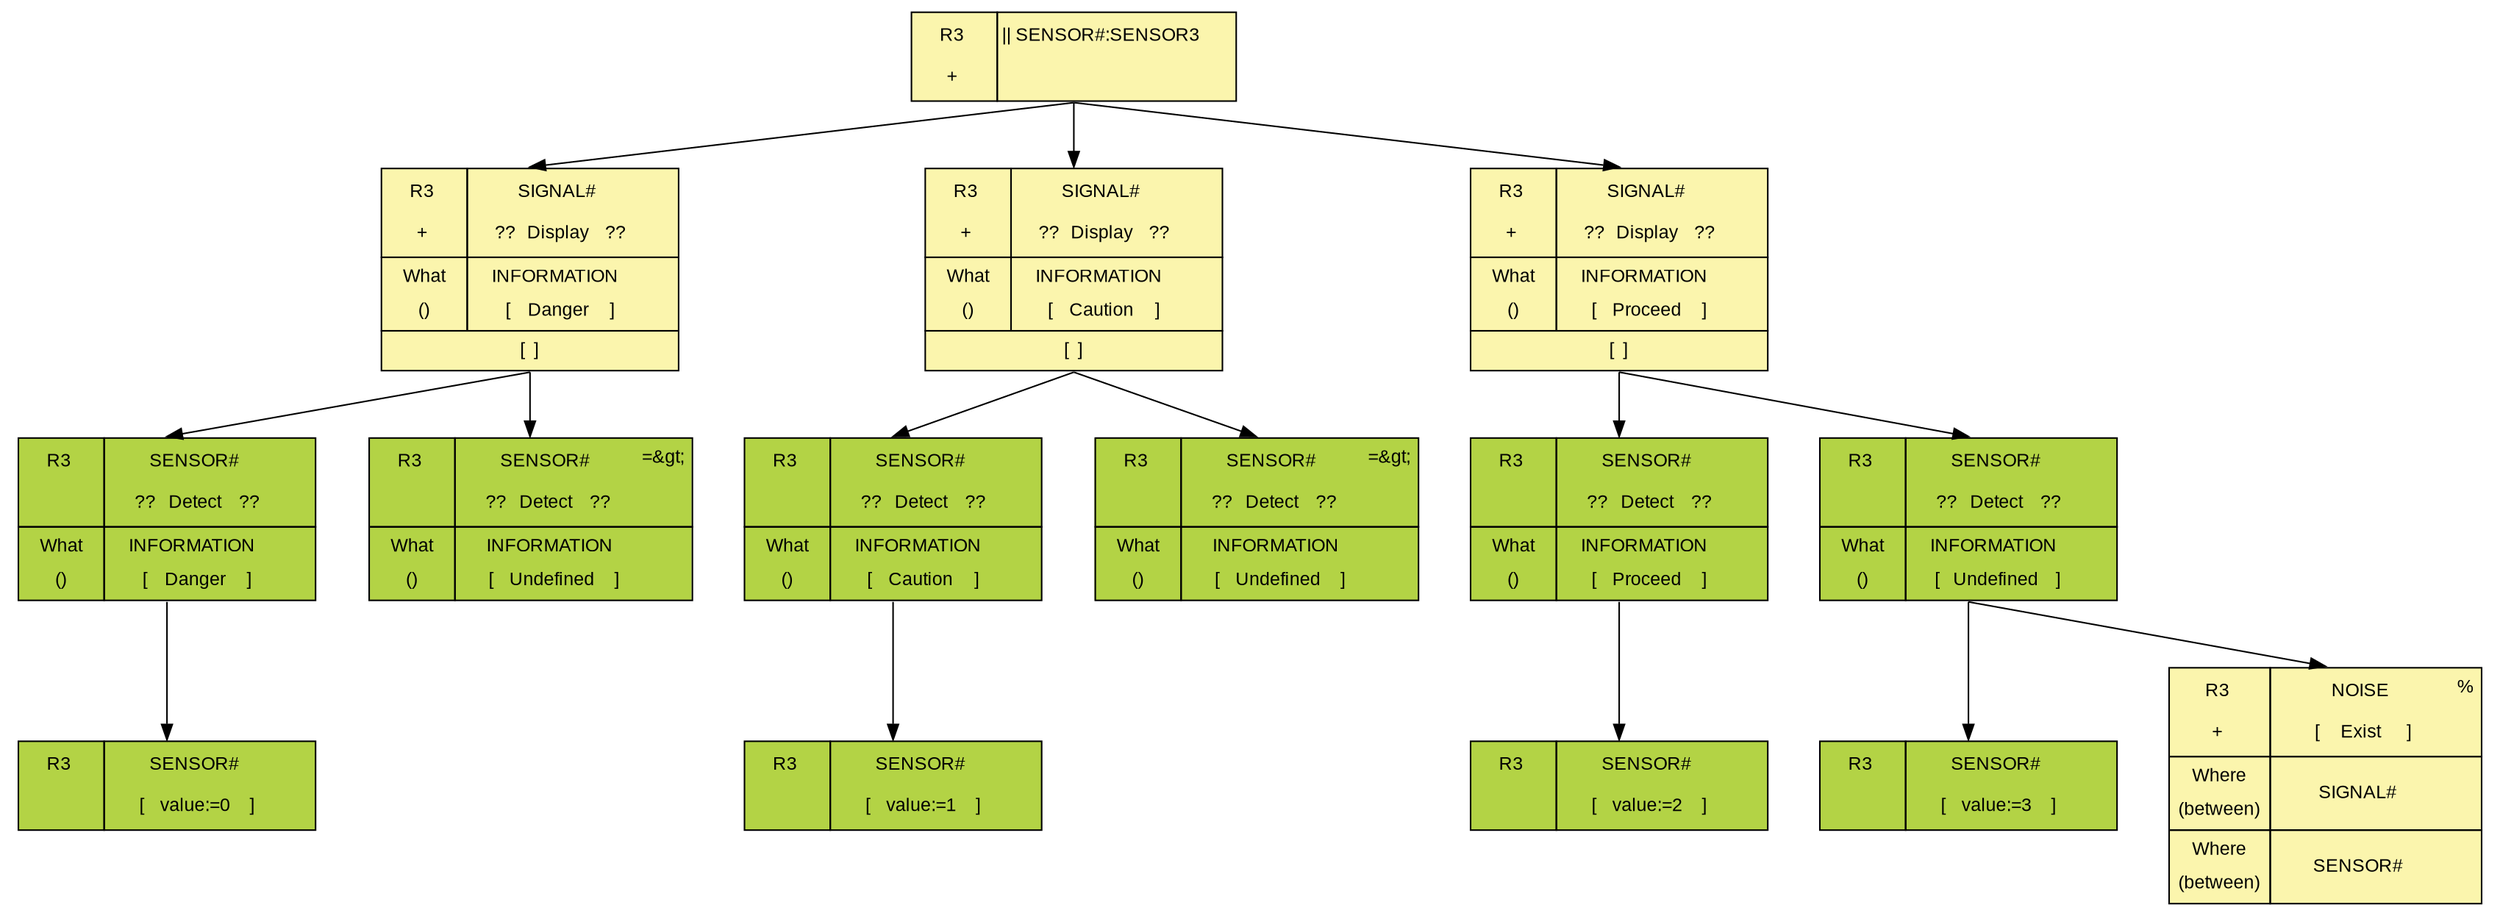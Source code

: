 digraph structs {
	splines="line" 
	node [shape=plaintext, fontname=Arial, fontsize=12]; 
	n1 [label=<<TABLE BORDER="0" BGCOLOR="#FBF5AD" CELLBORDER="0" CELLSPACING="0" CELLPADDING="0" PORT="p"><TR><TD><TABLE BORDER="1" CELLBORDER="0" CELLSPACING="2" CELLPADDING="0"><TR><TD  WIDTH="50" HEIGHT="25">R3 </TD></TR><TR><TD  WIDTH="50" HEIGHT="25">+ </TD></TR></TABLE></TD><TD><TABLE BORDER="1" CELLBORDER="0" CELLSPACING="2" CELLPADDING="0"><TR><TD  HEIGHT="25" WIDTH="115" PORT="top">|| SENSOR#:SENSOR3 </TD><TD  WIDTH="15" HEIGHT="25"><TABLE BORDER="0" CELLBORDER="0" CELLSPACING="2" CELLPADDING="0"><TR><TD></TD></TR><TR><TD></TD></TR></TABLE></TD></TR><TR><TD  HEIGHT="25" WIDTH="115"><TABLE BORDER="0" CELLBORDER="0" CELLSPACING="0" CELLPADDING="0"><TR><TD ALIGN="RIGHT"></TD><TD> </TD><TD ALIGN="LEFT"></TD></TR></TABLE></TD></TR></TABLE></TD></TR></TABLE>>]; 
	n2 [label=<<TABLE BORDER="0" BGCOLOR="#FBF5AD" CELLBORDER="0" CELLSPACING="0" CELLPADDING="0" PORT="p"><TR><TD><TABLE BORDER="1" CELLBORDER="0" CELLSPACING="2" CELLPADDING="0"><TR><TD  WIDTH="50" HEIGHT="25">R3 </TD></TR><TR><TD  WIDTH="50" HEIGHT="25">+ </TD></TR></TABLE></TD><TD><TABLE BORDER="1" CELLBORDER="0" CELLSPACING="2" CELLPADDING="0"><TR><TD  HEIGHT="25" WIDTH="115" PORT="top">SIGNAL# </TD><TD  WIDTH="15" HEIGHT="25"><TABLE BORDER="0" CELLBORDER="0" CELLSPACING="2" CELLPADDING="0"><TR><TD></TD></TR><TR><TD></TD></TR></TABLE></TD></TR><TR><TD  HEIGHT="25" WIDTH="115"><TABLE BORDER="0" CELLBORDER="0" CELLSPACING="0" CELLPADDING="0"><TR><TD ALIGN="RIGHT">??</TD><TD>Display </TD><TD ALIGN="LEFT">??</TD></TR></TABLE></TD></TR></TABLE></TD></TR><TR><TD><TABLE BORDER="1" CELLBORDER="0" CELLSPACING="2" CELLPADDING="0"><TR><TD  WIDTH="50" HEIGHT="20"> What </TD></TR><TR><TD  WIDTH="50" HEIGHT="20"> () </TD></TR></TABLE></TD><TD><TABLE BORDER="1" CELLBORDER="0" CELLSPACING="2" CELLPADDING="0"><TR><TD  HEIGHT="20" WIDTH="115" PORT="top">INFORMATION  </TD><TD  HEIGHT="20" WIDTH="15"> </TD></TR><TR><TD  HEIGHT="20" WIDTH="115"><TABLE BORDER="0" CELLBORDER="0" CELLSPACING="0" CELLPADDING="0"><TR><TD ALIGN="RIGHT">[</TD><TD>Danger </TD><TD ALIGN="LEFT">&#93;</TD></TR></TABLE></TD></TR></TABLE></TD></TR><TR><TD COLSPAN="2"><TABLE BORDER="1" CELLBORDER="0" CELLSPACING="2" CELLPADDING="0" ><TR><TD  WIDTH="0" HEIGHT="20">[  ]</TD></TR></TABLE></TD></TR></TABLE>>]; 
	n3 [label=<<TABLE BORDER="0" BGCOLOR="#B3D345" CELLBORDER="0" CELLSPACING="0" CELLPADDING="0" PORT="p"><TR><TD><TABLE BORDER="1" CELLBORDER="0" CELLSPACING="2" CELLPADDING="0"><TR><TD  WIDTH="50" HEIGHT="25">R3 </TD></TR><TR><TD  WIDTH="50" HEIGHT="25"> </TD></TR></TABLE></TD><TD><TABLE BORDER="1" CELLBORDER="0" CELLSPACING="2" CELLPADDING="0"><TR><TD  HEIGHT="25" WIDTH="115" PORT="top">SENSOR# </TD><TD  WIDTH="15" HEIGHT="25"><TABLE BORDER="0" CELLBORDER="0" CELLSPACING="2" CELLPADDING="0"><TR><TD></TD></TR><TR><TD></TD></TR></TABLE></TD></TR><TR><TD  HEIGHT="25" WIDTH="115"><TABLE BORDER="0" CELLBORDER="0" CELLSPACING="0" CELLPADDING="0"><TR><TD ALIGN="RIGHT">??</TD><TD>Detect </TD><TD ALIGN="LEFT">??</TD></TR></TABLE></TD></TR></TABLE></TD></TR><TR><TD><TABLE BORDER="1" CELLBORDER="0" CELLSPACING="2" CELLPADDING="0"><TR><TD  WIDTH="50" HEIGHT="20"> What </TD></TR><TR><TD  WIDTH="50" HEIGHT="20"> () </TD></TR></TABLE></TD><TD><TABLE BORDER="1" CELLBORDER="0" CELLSPACING="2" CELLPADDING="0"><TR><TD  HEIGHT="20" WIDTH="115" PORT="top">INFORMATION  </TD><TD  HEIGHT="20" WIDTH="15"> </TD></TR><TR><TD  HEIGHT="20" WIDTH="115"><TABLE BORDER="0" CELLBORDER="0" CELLSPACING="0" CELLPADDING="0"><TR><TD ALIGN="RIGHT">[</TD><TD>Danger </TD><TD ALIGN="LEFT">&#93;</TD></TR></TABLE></TD></TR></TABLE></TD></TR></TABLE>>]; 
	n4 [label=<<TABLE BORDER="0" BGCOLOR="#B3D345" CELLBORDER="0" CELLSPACING="0" CELLPADDING="0" PORT="p"><TR><TD><TABLE BORDER="1" CELLBORDER="0" CELLSPACING="2" CELLPADDING="0"><TR><TD  WIDTH="50" HEIGHT="25">R3 </TD></TR><TR><TD  WIDTH="50" HEIGHT="25"> </TD></TR></TABLE></TD><TD><TABLE BORDER="1" CELLBORDER="0" CELLSPACING="2" CELLPADDING="0"><TR><TD  HEIGHT="25" WIDTH="115" PORT="top">SENSOR# </TD><TD  WIDTH="15" HEIGHT="25"><TABLE BORDER="0" CELLBORDER="0" CELLSPACING="2" CELLPADDING="0"><TR><TD></TD></TR><TR><TD></TD></TR></TABLE></TD></TR><TR><TD  HEIGHT="25" WIDTH="115"><TABLE BORDER="0" CELLBORDER="0" CELLSPACING="0" CELLPADDING="0"><TR><TD ALIGN="RIGHT">[</TD><TD>value:=0 </TD><TD ALIGN="LEFT">&#93;</TD></TR></TABLE></TD></TR></TABLE></TD></TR></TABLE>>]; 
	n5 [label=<<TABLE BORDER="0" BGCOLOR="#B3D345" CELLBORDER="0" CELLSPACING="0" CELLPADDING="0" PORT="p"><TR><TD><TABLE BORDER="1" CELLBORDER="0" CELLSPACING="2" CELLPADDING="0"><TR><TD  WIDTH="50" HEIGHT="25">R3 </TD></TR><TR><TD  WIDTH="50" HEIGHT="25"> </TD></TR></TABLE></TD><TD><TABLE BORDER="1" CELLBORDER="0" CELLSPACING="2" CELLPADDING="0"><TR><TD  HEIGHT="25" WIDTH="115" PORT="top">SENSOR# </TD><TD  WIDTH="15" HEIGHT="25"><TABLE BORDER="0" CELLBORDER="0" CELLSPACING="2" CELLPADDING="0"><TR><TD>=&amp;gt;</TD></TR><TR><TD></TD></TR></TABLE></TD></TR><TR><TD  HEIGHT="25" WIDTH="115"><TABLE BORDER="0" CELLBORDER="0" CELLSPACING="0" CELLPADDING="0"><TR><TD ALIGN="RIGHT">??</TD><TD>Detect </TD><TD ALIGN="LEFT">??</TD></TR></TABLE></TD></TR></TABLE></TD></TR><TR><TD><TABLE BORDER="1" CELLBORDER="0" CELLSPACING="2" CELLPADDING="0"><TR><TD  WIDTH="50" HEIGHT="20"> What </TD></TR><TR><TD  WIDTH="50" HEIGHT="20"> () </TD></TR></TABLE></TD><TD><TABLE BORDER="1" CELLBORDER="0" CELLSPACING="2" CELLPADDING="0"><TR><TD  HEIGHT="20" WIDTH="115" PORT="top">INFORMATION  </TD><TD  HEIGHT="20" WIDTH="15"> </TD></TR><TR><TD  HEIGHT="20" WIDTH="115"><TABLE BORDER="0" CELLBORDER="0" CELLSPACING="0" CELLPADDING="0"><TR><TD ALIGN="RIGHT">[</TD><TD>Undefined </TD><TD ALIGN="LEFT">&#93;</TD></TR></TABLE></TD></TR></TABLE></TD></TR></TABLE>>]; 
	n6 [label=<<TABLE BORDER="0" BGCOLOR="#FBF5AD" CELLBORDER="0" CELLSPACING="0" CELLPADDING="0" PORT="p"><TR><TD><TABLE BORDER="1" CELLBORDER="0" CELLSPACING="2" CELLPADDING="0"><TR><TD  WIDTH="50" HEIGHT="25">R3 </TD></TR><TR><TD  WIDTH="50" HEIGHT="25">+ </TD></TR></TABLE></TD><TD><TABLE BORDER="1" CELLBORDER="0" CELLSPACING="2" CELLPADDING="0"><TR><TD  HEIGHT="25" WIDTH="115" PORT="top">SIGNAL# </TD><TD  WIDTH="15" HEIGHT="25"><TABLE BORDER="0" CELLBORDER="0" CELLSPACING="2" CELLPADDING="0"><TR><TD></TD></TR><TR><TD></TD></TR></TABLE></TD></TR><TR><TD  HEIGHT="25" WIDTH="115"><TABLE BORDER="0" CELLBORDER="0" CELLSPACING="0" CELLPADDING="0"><TR><TD ALIGN="RIGHT">??</TD><TD>Display </TD><TD ALIGN="LEFT">??</TD></TR></TABLE></TD></TR></TABLE></TD></TR><TR><TD><TABLE BORDER="1" CELLBORDER="0" CELLSPACING="2" CELLPADDING="0"><TR><TD  WIDTH="50" HEIGHT="20"> What </TD></TR><TR><TD  WIDTH="50" HEIGHT="20"> () </TD></TR></TABLE></TD><TD><TABLE BORDER="1" CELLBORDER="0" CELLSPACING="2" CELLPADDING="0"><TR><TD  HEIGHT="20" WIDTH="115" PORT="top">INFORMATION  </TD><TD  HEIGHT="20" WIDTH="15"> </TD></TR><TR><TD  HEIGHT="20" WIDTH="115"><TABLE BORDER="0" CELLBORDER="0" CELLSPACING="0" CELLPADDING="0"><TR><TD ALIGN="RIGHT">[</TD><TD>Caution </TD><TD ALIGN="LEFT">&#93;</TD></TR></TABLE></TD></TR></TABLE></TD></TR><TR><TD COLSPAN="2"><TABLE BORDER="1" CELLBORDER="0" CELLSPACING="2" CELLPADDING="0" ><TR><TD  WIDTH="0" HEIGHT="20">[  ]</TD></TR></TABLE></TD></TR></TABLE>>]; 
	n7 [label=<<TABLE BORDER="0" BGCOLOR="#B3D345" CELLBORDER="0" CELLSPACING="0" CELLPADDING="0" PORT="p"><TR><TD><TABLE BORDER="1" CELLBORDER="0" CELLSPACING="2" CELLPADDING="0"><TR><TD  WIDTH="50" HEIGHT="25">R3 </TD></TR><TR><TD  WIDTH="50" HEIGHT="25"> </TD></TR></TABLE></TD><TD><TABLE BORDER="1" CELLBORDER="0" CELLSPACING="2" CELLPADDING="0"><TR><TD  HEIGHT="25" WIDTH="115" PORT="top">SENSOR# </TD><TD  WIDTH="15" HEIGHT="25"><TABLE BORDER="0" CELLBORDER="0" CELLSPACING="2" CELLPADDING="0"><TR><TD></TD></TR><TR><TD></TD></TR></TABLE></TD></TR><TR><TD  HEIGHT="25" WIDTH="115"><TABLE BORDER="0" CELLBORDER="0" CELLSPACING="0" CELLPADDING="0"><TR><TD ALIGN="RIGHT">??</TD><TD>Detect </TD><TD ALIGN="LEFT">??</TD></TR></TABLE></TD></TR></TABLE></TD></TR><TR><TD><TABLE BORDER="1" CELLBORDER="0" CELLSPACING="2" CELLPADDING="0"><TR><TD  WIDTH="50" HEIGHT="20"> What </TD></TR><TR><TD  WIDTH="50" HEIGHT="20"> () </TD></TR></TABLE></TD><TD><TABLE BORDER="1" CELLBORDER="0" CELLSPACING="2" CELLPADDING="0"><TR><TD  HEIGHT="20" WIDTH="115" PORT="top">INFORMATION  </TD><TD  HEIGHT="20" WIDTH="15"> </TD></TR><TR><TD  HEIGHT="20" WIDTH="115"><TABLE BORDER="0" CELLBORDER="0" CELLSPACING="0" CELLPADDING="0"><TR><TD ALIGN="RIGHT">[</TD><TD>Caution </TD><TD ALIGN="LEFT">&#93;</TD></TR></TABLE></TD></TR></TABLE></TD></TR></TABLE>>]; 
	n8 [label=<<TABLE BORDER="0" BGCOLOR="#B3D345" CELLBORDER="0" CELLSPACING="0" CELLPADDING="0" PORT="p"><TR><TD><TABLE BORDER="1" CELLBORDER="0" CELLSPACING="2" CELLPADDING="0"><TR><TD  WIDTH="50" HEIGHT="25">R3 </TD></TR><TR><TD  WIDTH="50" HEIGHT="25"> </TD></TR></TABLE></TD><TD><TABLE BORDER="1" CELLBORDER="0" CELLSPACING="2" CELLPADDING="0"><TR><TD  HEIGHT="25" WIDTH="115" PORT="top">SENSOR# </TD><TD  WIDTH="15" HEIGHT="25"><TABLE BORDER="0" CELLBORDER="0" CELLSPACING="2" CELLPADDING="0"><TR><TD></TD></TR><TR><TD></TD></TR></TABLE></TD></TR><TR><TD  HEIGHT="25" WIDTH="115"><TABLE BORDER="0" CELLBORDER="0" CELLSPACING="0" CELLPADDING="0"><TR><TD ALIGN="RIGHT">[</TD><TD>value:=1 </TD><TD ALIGN="LEFT">&#93;</TD></TR></TABLE></TD></TR></TABLE></TD></TR></TABLE>>]; 
	n9 [label=<<TABLE BORDER="0" BGCOLOR="#B3D345" CELLBORDER="0" CELLSPACING="0" CELLPADDING="0" PORT="p"><TR><TD><TABLE BORDER="1" CELLBORDER="0" CELLSPACING="2" CELLPADDING="0"><TR><TD  WIDTH="50" HEIGHT="25">R3 </TD></TR><TR><TD  WIDTH="50" HEIGHT="25"> </TD></TR></TABLE></TD><TD><TABLE BORDER="1" CELLBORDER="0" CELLSPACING="2" CELLPADDING="0"><TR><TD  HEIGHT="25" WIDTH="115" PORT="top">SENSOR# </TD><TD  WIDTH="15" HEIGHT="25"><TABLE BORDER="0" CELLBORDER="0" CELLSPACING="2" CELLPADDING="0"><TR><TD>=&amp;gt;</TD></TR><TR><TD></TD></TR></TABLE></TD></TR><TR><TD  HEIGHT="25" WIDTH="115"><TABLE BORDER="0" CELLBORDER="0" CELLSPACING="0" CELLPADDING="0"><TR><TD ALIGN="RIGHT">??</TD><TD>Detect </TD><TD ALIGN="LEFT">??</TD></TR></TABLE></TD></TR></TABLE></TD></TR><TR><TD><TABLE BORDER="1" CELLBORDER="0" CELLSPACING="2" CELLPADDING="0"><TR><TD  WIDTH="50" HEIGHT="20"> What </TD></TR><TR><TD  WIDTH="50" HEIGHT="20"> () </TD></TR></TABLE></TD><TD><TABLE BORDER="1" CELLBORDER="0" CELLSPACING="2" CELLPADDING="0"><TR><TD  HEIGHT="20" WIDTH="115" PORT="top">INFORMATION  </TD><TD  HEIGHT="20" WIDTH="15"> </TD></TR><TR><TD  HEIGHT="20" WIDTH="115"><TABLE BORDER="0" CELLBORDER="0" CELLSPACING="0" CELLPADDING="0"><TR><TD ALIGN="RIGHT">[</TD><TD>Undefined </TD><TD ALIGN="LEFT">&#93;</TD></TR></TABLE></TD></TR></TABLE></TD></TR></TABLE>>]; 
	n10 [label=<<TABLE BORDER="0" BGCOLOR="#FBF5AD" CELLBORDER="0" CELLSPACING="0" CELLPADDING="0" PORT="p"><TR><TD><TABLE BORDER="1" CELLBORDER="0" CELLSPACING="2" CELLPADDING="0"><TR><TD  WIDTH="50" HEIGHT="25">R3 </TD></TR><TR><TD  WIDTH="50" HEIGHT="25">+ </TD></TR></TABLE></TD><TD><TABLE BORDER="1" CELLBORDER="0" CELLSPACING="2" CELLPADDING="0"><TR><TD  HEIGHT="25" WIDTH="115" PORT="top">SIGNAL# </TD><TD  WIDTH="15" HEIGHT="25"><TABLE BORDER="0" CELLBORDER="0" CELLSPACING="2" CELLPADDING="0"><TR><TD></TD></TR><TR><TD></TD></TR></TABLE></TD></TR><TR><TD  HEIGHT="25" WIDTH="115"><TABLE BORDER="0" CELLBORDER="0" CELLSPACING="0" CELLPADDING="0"><TR><TD ALIGN="RIGHT">??</TD><TD>Display </TD><TD ALIGN="LEFT">??</TD></TR></TABLE></TD></TR></TABLE></TD></TR><TR><TD><TABLE BORDER="1" CELLBORDER="0" CELLSPACING="2" CELLPADDING="0"><TR><TD  WIDTH="50" HEIGHT="20"> What </TD></TR><TR><TD  WIDTH="50" HEIGHT="20"> () </TD></TR></TABLE></TD><TD><TABLE BORDER="1" CELLBORDER="0" CELLSPACING="2" CELLPADDING="0"><TR><TD  HEIGHT="20" WIDTH="115" PORT="top">INFORMATION  </TD><TD  HEIGHT="20" WIDTH="15"> </TD></TR><TR><TD  HEIGHT="20" WIDTH="115"><TABLE BORDER="0" CELLBORDER="0" CELLSPACING="0" CELLPADDING="0"><TR><TD ALIGN="RIGHT">[</TD><TD>Proceed </TD><TD ALIGN="LEFT">&#93;</TD></TR></TABLE></TD></TR></TABLE></TD></TR><TR><TD COLSPAN="2"><TABLE BORDER="1" CELLBORDER="0" CELLSPACING="2" CELLPADDING="0" ><TR><TD  WIDTH="0" HEIGHT="20">[  ]</TD></TR></TABLE></TD></TR></TABLE>>]; 
	n11 [label=<<TABLE BORDER="0" BGCOLOR="#B3D345" CELLBORDER="0" CELLSPACING="0" CELLPADDING="0" PORT="p"><TR><TD><TABLE BORDER="1" CELLBORDER="0" CELLSPACING="2" CELLPADDING="0"><TR><TD  WIDTH="50" HEIGHT="25">R3 </TD></TR><TR><TD  WIDTH="50" HEIGHT="25"> </TD></TR></TABLE></TD><TD><TABLE BORDER="1" CELLBORDER="0" CELLSPACING="2" CELLPADDING="0"><TR><TD  HEIGHT="25" WIDTH="115" PORT="top">SENSOR# </TD><TD  WIDTH="15" HEIGHT="25"><TABLE BORDER="0" CELLBORDER="0" CELLSPACING="2" CELLPADDING="0"><TR><TD></TD></TR><TR><TD></TD></TR></TABLE></TD></TR><TR><TD  HEIGHT="25" WIDTH="115"><TABLE BORDER="0" CELLBORDER="0" CELLSPACING="0" CELLPADDING="0"><TR><TD ALIGN="RIGHT">??</TD><TD>Detect </TD><TD ALIGN="LEFT">??</TD></TR></TABLE></TD></TR></TABLE></TD></TR><TR><TD><TABLE BORDER="1" CELLBORDER="0" CELLSPACING="2" CELLPADDING="0"><TR><TD  WIDTH="50" HEIGHT="20"> What </TD></TR><TR><TD  WIDTH="50" HEIGHT="20"> () </TD></TR></TABLE></TD><TD><TABLE BORDER="1" CELLBORDER="0" CELLSPACING="2" CELLPADDING="0"><TR><TD  HEIGHT="20" WIDTH="115" PORT="top">INFORMATION  </TD><TD  HEIGHT="20" WIDTH="15"> </TD></TR><TR><TD  HEIGHT="20" WIDTH="115"><TABLE BORDER="0" CELLBORDER="0" CELLSPACING="0" CELLPADDING="0"><TR><TD ALIGN="RIGHT">[</TD><TD>Proceed </TD><TD ALIGN="LEFT">&#93;</TD></TR></TABLE></TD></TR></TABLE></TD></TR></TABLE>>]; 
	n12 [label=<<TABLE BORDER="0" BGCOLOR="#B3D345" CELLBORDER="0" CELLSPACING="0" CELLPADDING="0" PORT="p"><TR><TD><TABLE BORDER="1" CELLBORDER="0" CELLSPACING="2" CELLPADDING="0"><TR><TD  WIDTH="50" HEIGHT="25">R3 </TD></TR><TR><TD  WIDTH="50" HEIGHT="25"> </TD></TR></TABLE></TD><TD><TABLE BORDER="1" CELLBORDER="0" CELLSPACING="2" CELLPADDING="0"><TR><TD  HEIGHT="25" WIDTH="115" PORT="top">SENSOR# </TD><TD  WIDTH="15" HEIGHT="25"><TABLE BORDER="0" CELLBORDER="0" CELLSPACING="2" CELLPADDING="0"><TR><TD></TD></TR><TR><TD></TD></TR></TABLE></TD></TR><TR><TD  HEIGHT="25" WIDTH="115"><TABLE BORDER="0" CELLBORDER="0" CELLSPACING="0" CELLPADDING="0"><TR><TD ALIGN="RIGHT">[</TD><TD>value:=2 </TD><TD ALIGN="LEFT">&#93;</TD></TR></TABLE></TD></TR></TABLE></TD></TR></TABLE>>]; 
	n13 [label=<<TABLE BORDER="0" BGCOLOR="#B3D345" CELLBORDER="0" CELLSPACING="0" CELLPADDING="0" PORT="p"><TR><TD><TABLE BORDER="1" CELLBORDER="0" CELLSPACING="2" CELLPADDING="0"><TR><TD  WIDTH="50" HEIGHT="25">R3 </TD></TR><TR><TD  WIDTH="50" HEIGHT="25"> </TD></TR></TABLE></TD><TD><TABLE BORDER="1" CELLBORDER="0" CELLSPACING="2" CELLPADDING="0"><TR><TD  HEIGHT="25" WIDTH="115" PORT="top">SENSOR# </TD><TD  WIDTH="15" HEIGHT="25"><TABLE BORDER="0" CELLBORDER="0" CELLSPACING="2" CELLPADDING="0"><TR><TD></TD></TR><TR><TD></TD></TR></TABLE></TD></TR><TR><TD  HEIGHT="25" WIDTH="115"><TABLE BORDER="0" CELLBORDER="0" CELLSPACING="0" CELLPADDING="0"><TR><TD ALIGN="RIGHT">??</TD><TD>Detect </TD><TD ALIGN="LEFT">??</TD></TR></TABLE></TD></TR></TABLE></TD></TR><TR><TD><TABLE BORDER="1" CELLBORDER="0" CELLSPACING="2" CELLPADDING="0"><TR><TD  WIDTH="50" HEIGHT="20"> What </TD></TR><TR><TD  WIDTH="50" HEIGHT="20"> () </TD></TR></TABLE></TD><TD><TABLE BORDER="1" CELLBORDER="0" CELLSPACING="2" CELLPADDING="0"><TR><TD  HEIGHT="20" WIDTH="115" PORT="top">INFORMATION  </TD><TD  HEIGHT="20" WIDTH="15"> </TD></TR><TR><TD  HEIGHT="20" WIDTH="115"><TABLE BORDER="0" CELLBORDER="0" CELLSPACING="0" CELLPADDING="0"><TR><TD ALIGN="RIGHT">[</TD><TD>Undefined </TD><TD ALIGN="LEFT">&#93;</TD></TR></TABLE></TD></TR></TABLE></TD></TR></TABLE>>]; 
	n14 [label=<<TABLE BORDER="0" BGCOLOR="#B3D345" CELLBORDER="0" CELLSPACING="0" CELLPADDING="0" PORT="p"><TR><TD><TABLE BORDER="1" CELLBORDER="0" CELLSPACING="2" CELLPADDING="0"><TR><TD  WIDTH="50" HEIGHT="25">R3 </TD></TR><TR><TD  WIDTH="50" HEIGHT="25"> </TD></TR></TABLE></TD><TD><TABLE BORDER="1" CELLBORDER="0" CELLSPACING="2" CELLPADDING="0"><TR><TD  HEIGHT="25" WIDTH="115" PORT="top">SENSOR# </TD><TD  WIDTH="15" HEIGHT="25"><TABLE BORDER="0" CELLBORDER="0" CELLSPACING="2" CELLPADDING="0"><TR><TD></TD></TR><TR><TD></TD></TR></TABLE></TD></TR><TR><TD  HEIGHT="25" WIDTH="115"><TABLE BORDER="0" CELLBORDER="0" CELLSPACING="0" CELLPADDING="0"><TR><TD ALIGN="RIGHT">[</TD><TD>value:=3 </TD><TD ALIGN="LEFT">&#93;</TD></TR></TABLE></TD></TR></TABLE></TD></TR></TABLE>>]; 
	n15 [label=<<TABLE BORDER="0" BGCOLOR="#FBF5AD" CELLBORDER="0" CELLSPACING="0" CELLPADDING="0" PORT="p"><TR><TD><TABLE BORDER="1" CELLBORDER="0" CELLSPACING="2" CELLPADDING="0"><TR><TD  WIDTH="50" HEIGHT="25">R3 </TD></TR><TR><TD  WIDTH="50" HEIGHT="25">+ </TD></TR></TABLE></TD><TD><TABLE BORDER="1" CELLBORDER="0" CELLSPACING="2" CELLPADDING="0"><TR><TD  HEIGHT="25" WIDTH="115" PORT="top">NOISE </TD><TD  WIDTH="15" HEIGHT="25"><TABLE BORDER="0" CELLBORDER="0" CELLSPACING="2" CELLPADDING="0"><TR><TD>%</TD></TR><TR><TD></TD></TR></TABLE></TD></TR><TR><TD  HEIGHT="25" WIDTH="115"><TABLE BORDER="0" CELLBORDER="0" CELLSPACING="0" CELLPADDING="0"><TR><TD ALIGN="RIGHT">[</TD><TD>Exist </TD><TD ALIGN="LEFT">&#93;</TD></TR></TABLE></TD></TR></TABLE></TD></TR><TR><TD><TABLE BORDER="1" CELLBORDER="0" CELLSPACING="2" CELLPADDING="0"><TR><TD  WIDTH="50" HEIGHT="20"> Where </TD></TR><TR><TD  WIDTH="50" HEIGHT="20"> (between) </TD></TR></TABLE></TD><TD><TABLE BORDER="1" CELLBORDER="0" CELLSPACING="2" CELLPADDING="0"><TR><TD  HEIGHT="40" WIDTH="115" PORT="top">SIGNAL#  </TD><TD  HEIGHT="40" WIDTH="15"> </TD></TR></TABLE></TD></TR><TR><TD><TABLE BORDER="1" CELLBORDER="0" CELLSPACING="2" CELLPADDING="0"><TR><TD  WIDTH="50" HEIGHT="20"> Where </TD></TR><TR><TD  WIDTH="50" HEIGHT="20"> (between) </TD></TR></TABLE></TD><TD><TABLE BORDER="1" CELLBORDER="0" CELLSPACING="2" CELLPADDING="0"><TR><TD  HEIGHT="40" WIDTH="115" PORT="top">SENSOR#  </TD><TD  HEIGHT="40" WIDTH="15"> </TD></TR></TABLE></TD></TR></TABLE>>]; 
	n1:p:s -> n2:p:n; 
	n2:p:s -> n3:p:n; 
	n3:p:s -> n4:p:n; 
	n2:p:s -> n5:p:n; 
	n1:p:s -> n6:p:n; 
	n6:p:s -> n7:p:n; 
	n7:p:s -> n8:p:n; 
	n6:p:s -> n9:p:n; 
	n1:p:s -> n10:p:n; 
	n10:p:s -> n11:p:n; 
	n11:p:s -> n12:p:n; 
	n10:p:s -> n13:p:n; 
	n13:p:s -> n14:p:n; 
	n13:p:s -> n15:p:n; 
}